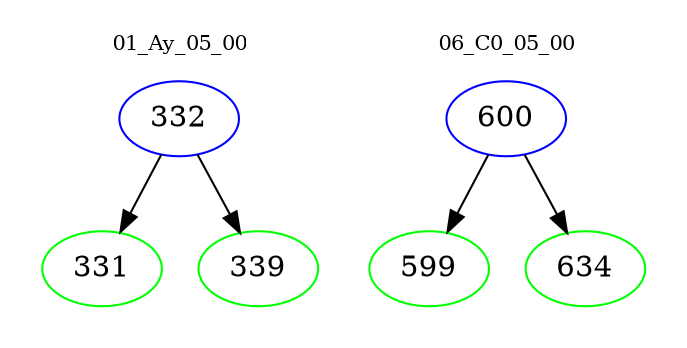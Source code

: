 digraph{
subgraph cluster_0 {
color = white
label = "01_Ay_05_00";
fontsize=10;
T0_332 [label="332", color="blue"]
T0_332 -> T0_331 [color="black"]
T0_331 [label="331", color="green"]
T0_332 -> T0_339 [color="black"]
T0_339 [label="339", color="green"]
}
subgraph cluster_1 {
color = white
label = "06_C0_05_00";
fontsize=10;
T1_600 [label="600", color="blue"]
T1_600 -> T1_599 [color="black"]
T1_599 [label="599", color="green"]
T1_600 -> T1_634 [color="black"]
T1_634 [label="634", color="green"]
}
}
